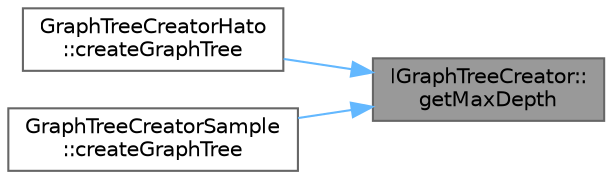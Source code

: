 digraph "IGraphTreeCreator::getMaxDepth"
{
 // LATEX_PDF_SIZE
  bgcolor="transparent";
  edge [fontname=Helvetica,fontsize=10,labelfontname=Helvetica,labelfontsize=10];
  node [fontname=Helvetica,fontsize=10,shape=box,height=0.2,width=0.4];
  rankdir="RL";
  Node1 [id="Node000001",label="IGraphTreeCreator::\lgetMaxDepth",height=0.2,width=0.4,color="gray40", fillcolor="grey60", style="filled", fontcolor="black",tooltip=" "];
  Node1 -> Node2 [id="edge1_Node000001_Node000002",dir="back",color="steelblue1",style="solid",tooltip=" "];
  Node2 [id="Node000002",label="GraphTreeCreatorHato\l::createGraphTree",height=0.2,width=0.4,color="grey40", fillcolor="white", style="filled",URL="$class_graph_tree_creator_hato.html#a600511213a4c529be108aae79213caa1",tooltip="木グラフを作成するクラス．完成したグラフは参照渡しする．"];
  Node1 -> Node3 [id="edge2_Node000001_Node000003",dir="back",color="steelblue1",style="solid",tooltip=" "];
  Node3 [id="Node000003",label="GraphTreeCreatorSample\l::createGraphTree",height=0.2,width=0.4,color="grey40", fillcolor="white", style="filled",URL="$class_graph_tree_creator_sample.html#ab1895cfde4903118dbb7f097605edecd",tooltip="木グラフを作成するクラス．完成したグラフは参照渡しする．"];
}
